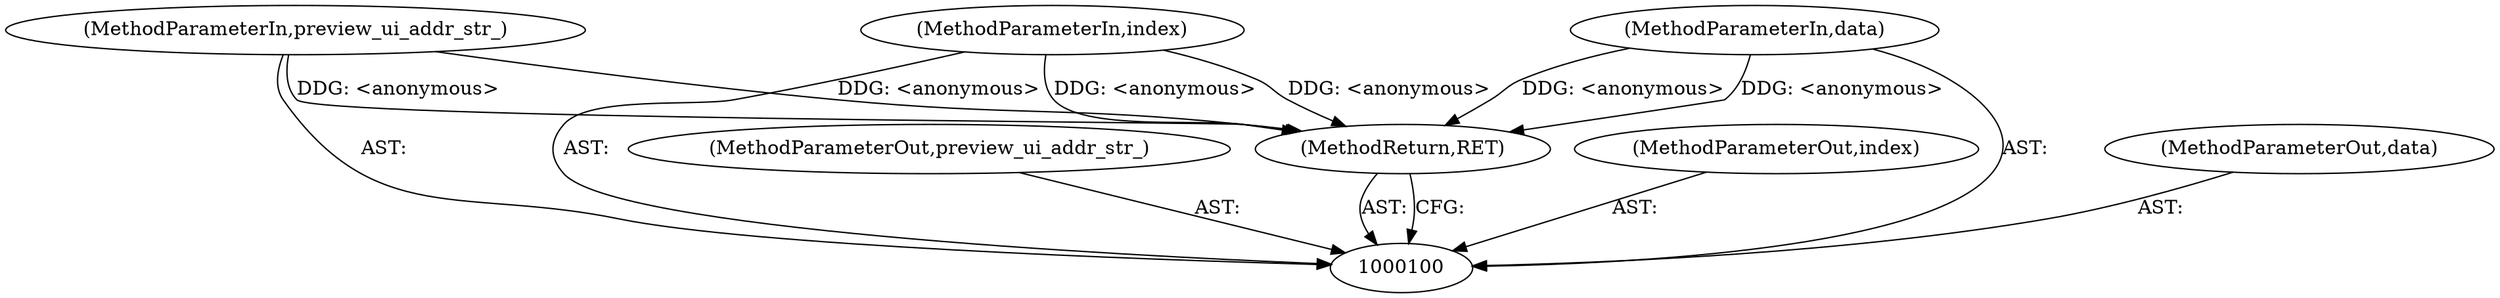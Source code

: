 digraph "1_Chrome_116d0963cadfbf55ef2ec3d13781987c4d80517a_14" {
"1000105" [label="(MethodReturn,RET)"];
"1000101" [label="(MethodParameterIn,preview_ui_addr_str_)"];
"1000112" [label="(MethodParameterOut,preview_ui_addr_str_)"];
"1000102" [label="(MethodParameterIn,index)"];
"1000113" [label="(MethodParameterOut,index)"];
"1000103" [label="(MethodParameterIn,data)"];
"1000114" [label="(MethodParameterOut,data)"];
"1000105" -> "1000100"  [label="AST: "];
"1000105" -> "1000100"  [label="CFG: "];
"1000103" -> "1000105"  [label="DDG: <anonymous>"];
"1000102" -> "1000105"  [label="DDG: <anonymous>"];
"1000101" -> "1000105"  [label="DDG: <anonymous>"];
"1000101" -> "1000100"  [label="AST: "];
"1000101" -> "1000105"  [label="DDG: <anonymous>"];
"1000112" -> "1000100"  [label="AST: "];
"1000102" -> "1000100"  [label="AST: "];
"1000102" -> "1000105"  [label="DDG: <anonymous>"];
"1000113" -> "1000100"  [label="AST: "];
"1000103" -> "1000100"  [label="AST: "];
"1000103" -> "1000105"  [label="DDG: <anonymous>"];
"1000114" -> "1000100"  [label="AST: "];
}
